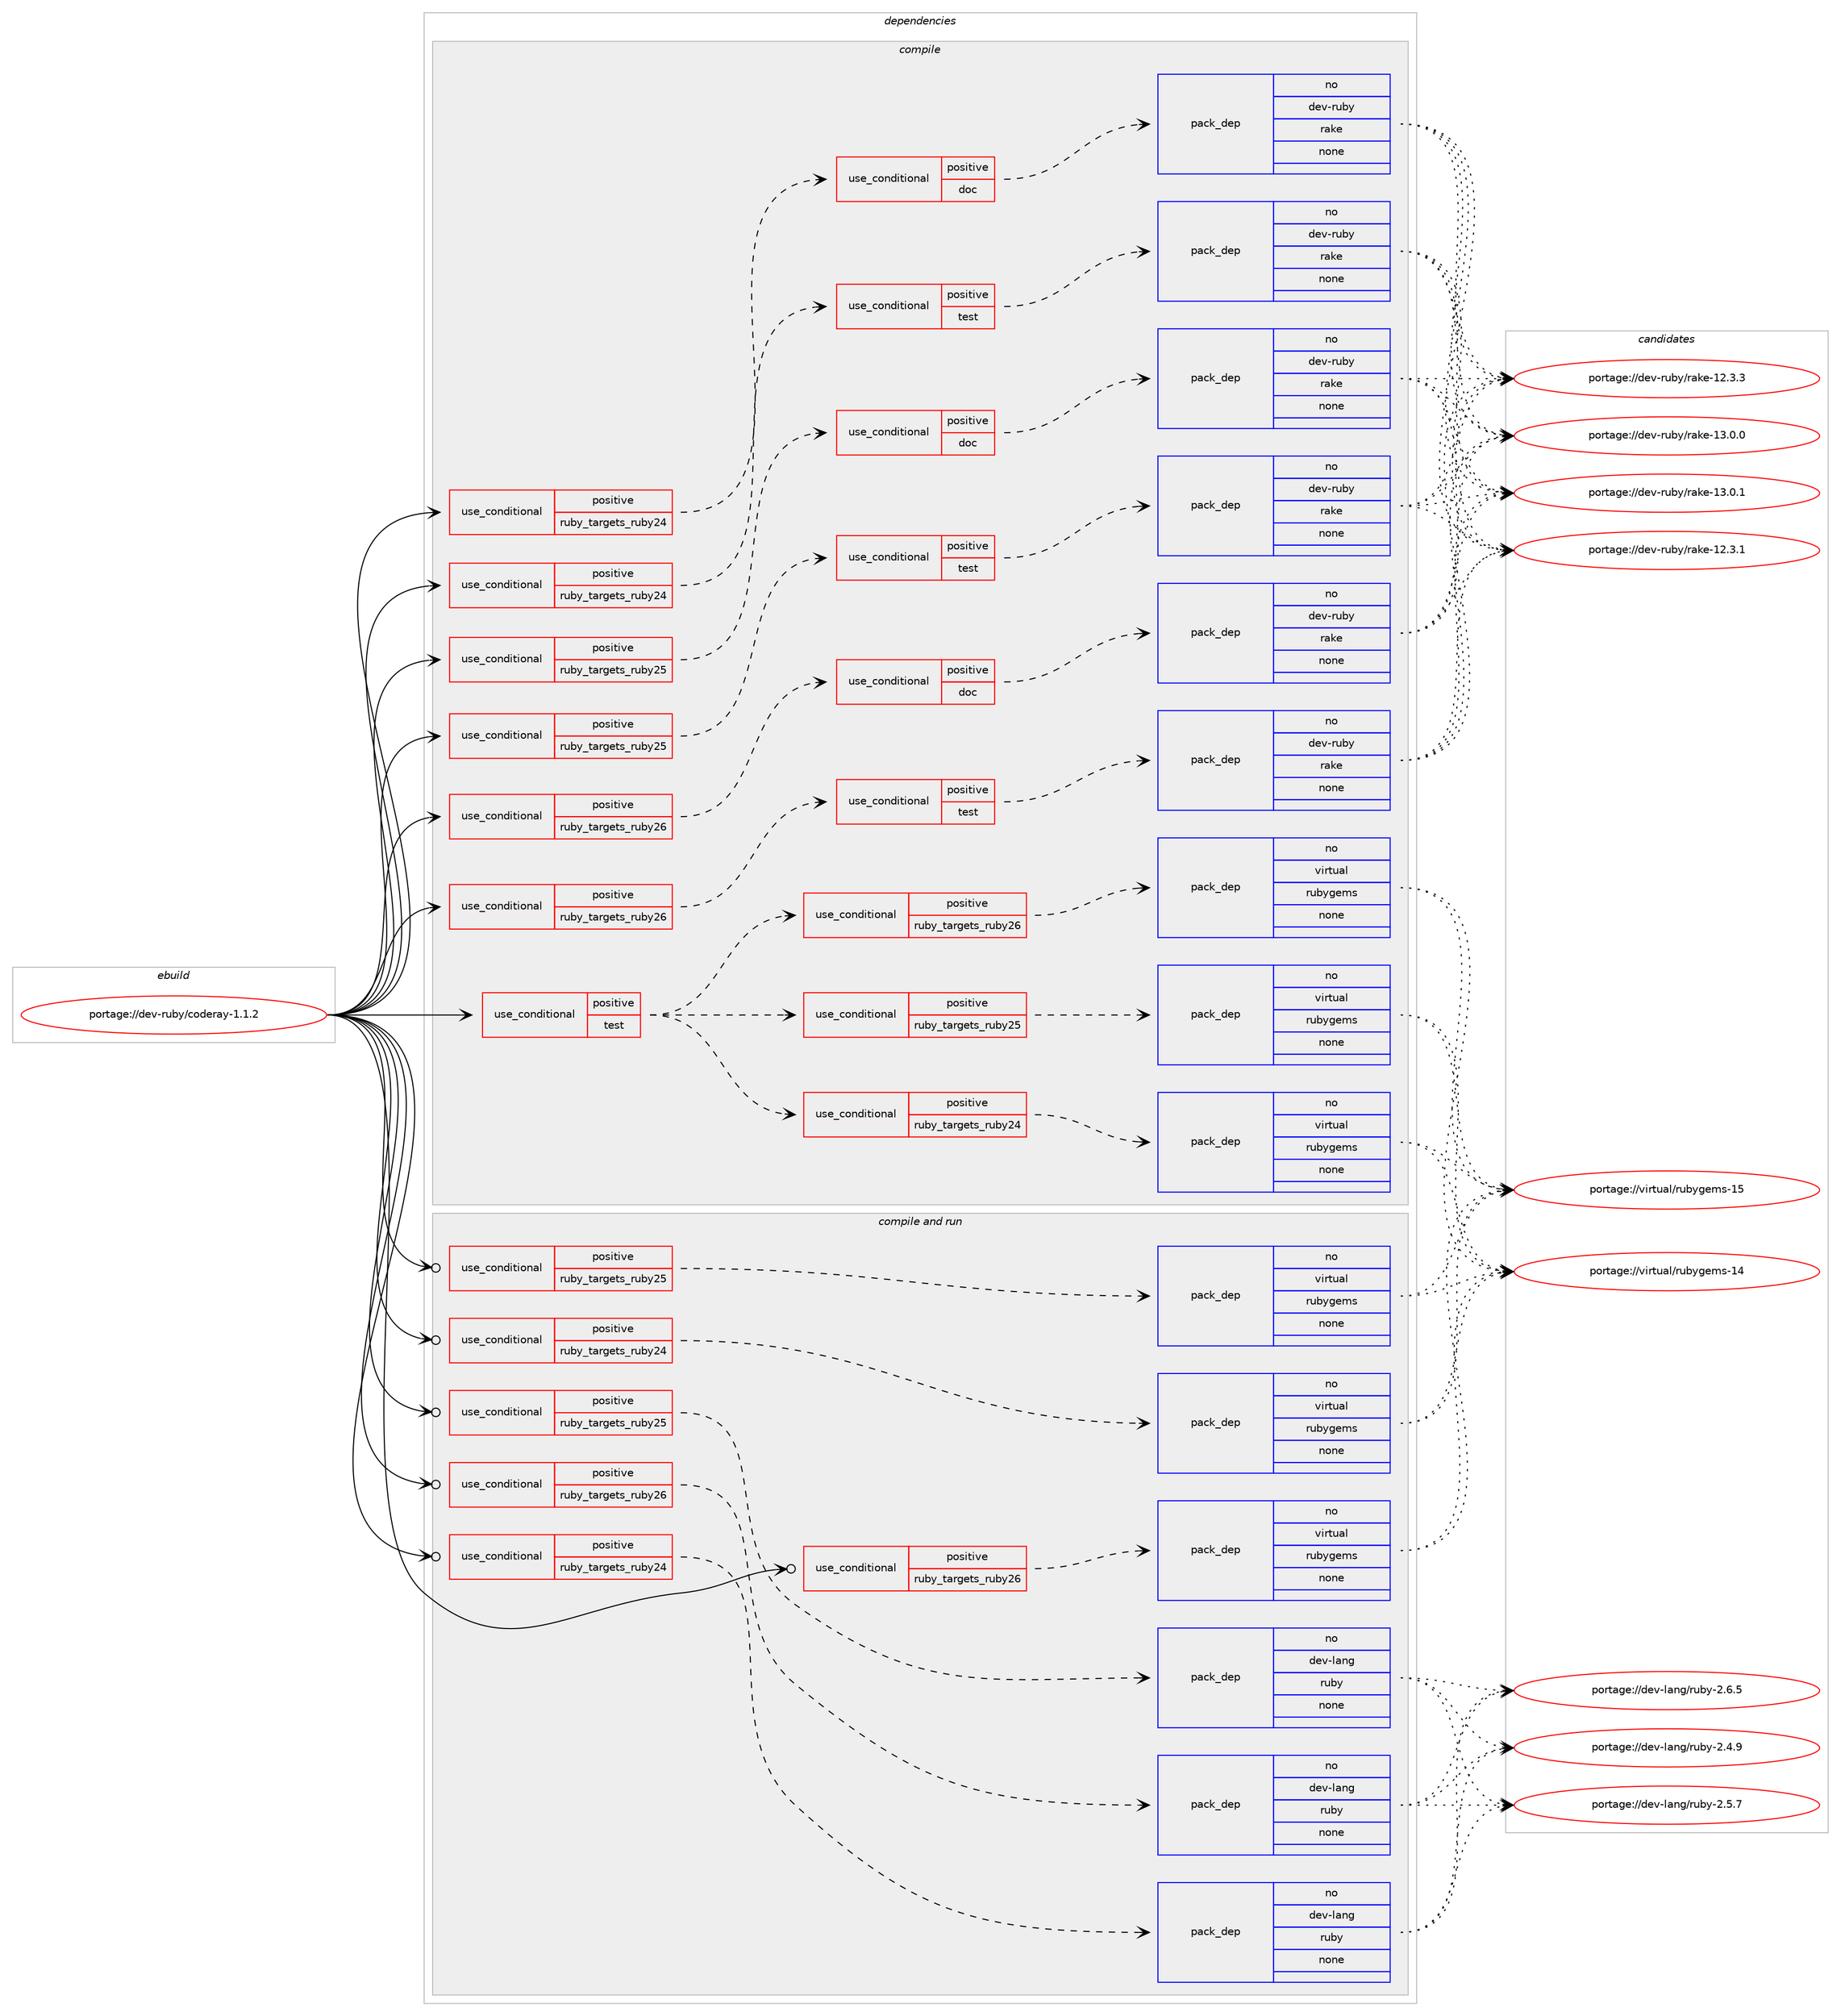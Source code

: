 digraph prolog {

# *************
# Graph options
# *************

newrank=true;
concentrate=true;
compound=true;
graph [rankdir=LR,fontname=Helvetica,fontsize=10,ranksep=1.5];#, ranksep=2.5, nodesep=0.2];
edge  [arrowhead=vee];
node  [fontname=Helvetica,fontsize=10];

# **********
# The ebuild
# **********

subgraph cluster_leftcol {
color=gray;
rank=same;
label=<<i>ebuild</i>>;
id [label="portage://dev-ruby/coderay-1.1.2", color=red, width=4, href="../dev-ruby/coderay-1.1.2.svg"];
}

# ****************
# The dependencies
# ****************

subgraph cluster_midcol {
color=gray;
label=<<i>dependencies</i>>;
subgraph cluster_compile {
fillcolor="#eeeeee";
style=filled;
label=<<i>compile</i>>;
subgraph cond49370 {
dependency215819 [label=<<TABLE BORDER="0" CELLBORDER="1" CELLSPACING="0" CELLPADDING="4"><TR><TD ROWSPAN="3" CELLPADDING="10">use_conditional</TD></TR><TR><TD>positive</TD></TR><TR><TD>ruby_targets_ruby24</TD></TR></TABLE>>, shape=none, color=red];
subgraph cond49371 {
dependency215820 [label=<<TABLE BORDER="0" CELLBORDER="1" CELLSPACING="0" CELLPADDING="4"><TR><TD ROWSPAN="3" CELLPADDING="10">use_conditional</TD></TR><TR><TD>positive</TD></TR><TR><TD>doc</TD></TR></TABLE>>, shape=none, color=red];
subgraph pack162968 {
dependency215821 [label=<<TABLE BORDER="0" CELLBORDER="1" CELLSPACING="0" CELLPADDING="4" WIDTH="220"><TR><TD ROWSPAN="6" CELLPADDING="30">pack_dep</TD></TR><TR><TD WIDTH="110">no</TD></TR><TR><TD>dev-ruby</TD></TR><TR><TD>rake</TD></TR><TR><TD>none</TD></TR><TR><TD></TD></TR></TABLE>>, shape=none, color=blue];
}
dependency215820:e -> dependency215821:w [weight=20,style="dashed",arrowhead="vee"];
}
dependency215819:e -> dependency215820:w [weight=20,style="dashed",arrowhead="vee"];
}
id:e -> dependency215819:w [weight=20,style="solid",arrowhead="vee"];
subgraph cond49372 {
dependency215822 [label=<<TABLE BORDER="0" CELLBORDER="1" CELLSPACING="0" CELLPADDING="4"><TR><TD ROWSPAN="3" CELLPADDING="10">use_conditional</TD></TR><TR><TD>positive</TD></TR><TR><TD>ruby_targets_ruby24</TD></TR></TABLE>>, shape=none, color=red];
subgraph cond49373 {
dependency215823 [label=<<TABLE BORDER="0" CELLBORDER="1" CELLSPACING="0" CELLPADDING="4"><TR><TD ROWSPAN="3" CELLPADDING="10">use_conditional</TD></TR><TR><TD>positive</TD></TR><TR><TD>test</TD></TR></TABLE>>, shape=none, color=red];
subgraph pack162969 {
dependency215824 [label=<<TABLE BORDER="0" CELLBORDER="1" CELLSPACING="0" CELLPADDING="4" WIDTH="220"><TR><TD ROWSPAN="6" CELLPADDING="30">pack_dep</TD></TR><TR><TD WIDTH="110">no</TD></TR><TR><TD>dev-ruby</TD></TR><TR><TD>rake</TD></TR><TR><TD>none</TD></TR><TR><TD></TD></TR></TABLE>>, shape=none, color=blue];
}
dependency215823:e -> dependency215824:w [weight=20,style="dashed",arrowhead="vee"];
}
dependency215822:e -> dependency215823:w [weight=20,style="dashed",arrowhead="vee"];
}
id:e -> dependency215822:w [weight=20,style="solid",arrowhead="vee"];
subgraph cond49374 {
dependency215825 [label=<<TABLE BORDER="0" CELLBORDER="1" CELLSPACING="0" CELLPADDING="4"><TR><TD ROWSPAN="3" CELLPADDING="10">use_conditional</TD></TR><TR><TD>positive</TD></TR><TR><TD>ruby_targets_ruby25</TD></TR></TABLE>>, shape=none, color=red];
subgraph cond49375 {
dependency215826 [label=<<TABLE BORDER="0" CELLBORDER="1" CELLSPACING="0" CELLPADDING="4"><TR><TD ROWSPAN="3" CELLPADDING="10">use_conditional</TD></TR><TR><TD>positive</TD></TR><TR><TD>doc</TD></TR></TABLE>>, shape=none, color=red];
subgraph pack162970 {
dependency215827 [label=<<TABLE BORDER="0" CELLBORDER="1" CELLSPACING="0" CELLPADDING="4" WIDTH="220"><TR><TD ROWSPAN="6" CELLPADDING="30">pack_dep</TD></TR><TR><TD WIDTH="110">no</TD></TR><TR><TD>dev-ruby</TD></TR><TR><TD>rake</TD></TR><TR><TD>none</TD></TR><TR><TD></TD></TR></TABLE>>, shape=none, color=blue];
}
dependency215826:e -> dependency215827:w [weight=20,style="dashed",arrowhead="vee"];
}
dependency215825:e -> dependency215826:w [weight=20,style="dashed",arrowhead="vee"];
}
id:e -> dependency215825:w [weight=20,style="solid",arrowhead="vee"];
subgraph cond49376 {
dependency215828 [label=<<TABLE BORDER="0" CELLBORDER="1" CELLSPACING="0" CELLPADDING="4"><TR><TD ROWSPAN="3" CELLPADDING="10">use_conditional</TD></TR><TR><TD>positive</TD></TR><TR><TD>ruby_targets_ruby25</TD></TR></TABLE>>, shape=none, color=red];
subgraph cond49377 {
dependency215829 [label=<<TABLE BORDER="0" CELLBORDER="1" CELLSPACING="0" CELLPADDING="4"><TR><TD ROWSPAN="3" CELLPADDING="10">use_conditional</TD></TR><TR><TD>positive</TD></TR><TR><TD>test</TD></TR></TABLE>>, shape=none, color=red];
subgraph pack162971 {
dependency215830 [label=<<TABLE BORDER="0" CELLBORDER="1" CELLSPACING="0" CELLPADDING="4" WIDTH="220"><TR><TD ROWSPAN="6" CELLPADDING="30">pack_dep</TD></TR><TR><TD WIDTH="110">no</TD></TR><TR><TD>dev-ruby</TD></TR><TR><TD>rake</TD></TR><TR><TD>none</TD></TR><TR><TD></TD></TR></TABLE>>, shape=none, color=blue];
}
dependency215829:e -> dependency215830:w [weight=20,style="dashed",arrowhead="vee"];
}
dependency215828:e -> dependency215829:w [weight=20,style="dashed",arrowhead="vee"];
}
id:e -> dependency215828:w [weight=20,style="solid",arrowhead="vee"];
subgraph cond49378 {
dependency215831 [label=<<TABLE BORDER="0" CELLBORDER="1" CELLSPACING="0" CELLPADDING="4"><TR><TD ROWSPAN="3" CELLPADDING="10">use_conditional</TD></TR><TR><TD>positive</TD></TR><TR><TD>ruby_targets_ruby26</TD></TR></TABLE>>, shape=none, color=red];
subgraph cond49379 {
dependency215832 [label=<<TABLE BORDER="0" CELLBORDER="1" CELLSPACING="0" CELLPADDING="4"><TR><TD ROWSPAN="3" CELLPADDING="10">use_conditional</TD></TR><TR><TD>positive</TD></TR><TR><TD>doc</TD></TR></TABLE>>, shape=none, color=red];
subgraph pack162972 {
dependency215833 [label=<<TABLE BORDER="0" CELLBORDER="1" CELLSPACING="0" CELLPADDING="4" WIDTH="220"><TR><TD ROWSPAN="6" CELLPADDING="30">pack_dep</TD></TR><TR><TD WIDTH="110">no</TD></TR><TR><TD>dev-ruby</TD></TR><TR><TD>rake</TD></TR><TR><TD>none</TD></TR><TR><TD></TD></TR></TABLE>>, shape=none, color=blue];
}
dependency215832:e -> dependency215833:w [weight=20,style="dashed",arrowhead="vee"];
}
dependency215831:e -> dependency215832:w [weight=20,style="dashed",arrowhead="vee"];
}
id:e -> dependency215831:w [weight=20,style="solid",arrowhead="vee"];
subgraph cond49380 {
dependency215834 [label=<<TABLE BORDER="0" CELLBORDER="1" CELLSPACING="0" CELLPADDING="4"><TR><TD ROWSPAN="3" CELLPADDING="10">use_conditional</TD></TR><TR><TD>positive</TD></TR><TR><TD>ruby_targets_ruby26</TD></TR></TABLE>>, shape=none, color=red];
subgraph cond49381 {
dependency215835 [label=<<TABLE BORDER="0" CELLBORDER="1" CELLSPACING="0" CELLPADDING="4"><TR><TD ROWSPAN="3" CELLPADDING="10">use_conditional</TD></TR><TR><TD>positive</TD></TR><TR><TD>test</TD></TR></TABLE>>, shape=none, color=red];
subgraph pack162973 {
dependency215836 [label=<<TABLE BORDER="0" CELLBORDER="1" CELLSPACING="0" CELLPADDING="4" WIDTH="220"><TR><TD ROWSPAN="6" CELLPADDING="30">pack_dep</TD></TR><TR><TD WIDTH="110">no</TD></TR><TR><TD>dev-ruby</TD></TR><TR><TD>rake</TD></TR><TR><TD>none</TD></TR><TR><TD></TD></TR></TABLE>>, shape=none, color=blue];
}
dependency215835:e -> dependency215836:w [weight=20,style="dashed",arrowhead="vee"];
}
dependency215834:e -> dependency215835:w [weight=20,style="dashed",arrowhead="vee"];
}
id:e -> dependency215834:w [weight=20,style="solid",arrowhead="vee"];
subgraph cond49382 {
dependency215837 [label=<<TABLE BORDER="0" CELLBORDER="1" CELLSPACING="0" CELLPADDING="4"><TR><TD ROWSPAN="3" CELLPADDING="10">use_conditional</TD></TR><TR><TD>positive</TD></TR><TR><TD>test</TD></TR></TABLE>>, shape=none, color=red];
subgraph cond49383 {
dependency215838 [label=<<TABLE BORDER="0" CELLBORDER="1" CELLSPACING="0" CELLPADDING="4"><TR><TD ROWSPAN="3" CELLPADDING="10">use_conditional</TD></TR><TR><TD>positive</TD></TR><TR><TD>ruby_targets_ruby24</TD></TR></TABLE>>, shape=none, color=red];
subgraph pack162974 {
dependency215839 [label=<<TABLE BORDER="0" CELLBORDER="1" CELLSPACING="0" CELLPADDING="4" WIDTH="220"><TR><TD ROWSPAN="6" CELLPADDING="30">pack_dep</TD></TR><TR><TD WIDTH="110">no</TD></TR><TR><TD>virtual</TD></TR><TR><TD>rubygems</TD></TR><TR><TD>none</TD></TR><TR><TD></TD></TR></TABLE>>, shape=none, color=blue];
}
dependency215838:e -> dependency215839:w [weight=20,style="dashed",arrowhead="vee"];
}
dependency215837:e -> dependency215838:w [weight=20,style="dashed",arrowhead="vee"];
subgraph cond49384 {
dependency215840 [label=<<TABLE BORDER="0" CELLBORDER="1" CELLSPACING="0" CELLPADDING="4"><TR><TD ROWSPAN="3" CELLPADDING="10">use_conditional</TD></TR><TR><TD>positive</TD></TR><TR><TD>ruby_targets_ruby25</TD></TR></TABLE>>, shape=none, color=red];
subgraph pack162975 {
dependency215841 [label=<<TABLE BORDER="0" CELLBORDER="1" CELLSPACING="0" CELLPADDING="4" WIDTH="220"><TR><TD ROWSPAN="6" CELLPADDING="30">pack_dep</TD></TR><TR><TD WIDTH="110">no</TD></TR><TR><TD>virtual</TD></TR><TR><TD>rubygems</TD></TR><TR><TD>none</TD></TR><TR><TD></TD></TR></TABLE>>, shape=none, color=blue];
}
dependency215840:e -> dependency215841:w [weight=20,style="dashed",arrowhead="vee"];
}
dependency215837:e -> dependency215840:w [weight=20,style="dashed",arrowhead="vee"];
subgraph cond49385 {
dependency215842 [label=<<TABLE BORDER="0" CELLBORDER="1" CELLSPACING="0" CELLPADDING="4"><TR><TD ROWSPAN="3" CELLPADDING="10">use_conditional</TD></TR><TR><TD>positive</TD></TR><TR><TD>ruby_targets_ruby26</TD></TR></TABLE>>, shape=none, color=red];
subgraph pack162976 {
dependency215843 [label=<<TABLE BORDER="0" CELLBORDER="1" CELLSPACING="0" CELLPADDING="4" WIDTH="220"><TR><TD ROWSPAN="6" CELLPADDING="30">pack_dep</TD></TR><TR><TD WIDTH="110">no</TD></TR><TR><TD>virtual</TD></TR><TR><TD>rubygems</TD></TR><TR><TD>none</TD></TR><TR><TD></TD></TR></TABLE>>, shape=none, color=blue];
}
dependency215842:e -> dependency215843:w [weight=20,style="dashed",arrowhead="vee"];
}
dependency215837:e -> dependency215842:w [weight=20,style="dashed",arrowhead="vee"];
}
id:e -> dependency215837:w [weight=20,style="solid",arrowhead="vee"];
}
subgraph cluster_compileandrun {
fillcolor="#eeeeee";
style=filled;
label=<<i>compile and run</i>>;
subgraph cond49386 {
dependency215844 [label=<<TABLE BORDER="0" CELLBORDER="1" CELLSPACING="0" CELLPADDING="4"><TR><TD ROWSPAN="3" CELLPADDING="10">use_conditional</TD></TR><TR><TD>positive</TD></TR><TR><TD>ruby_targets_ruby24</TD></TR></TABLE>>, shape=none, color=red];
subgraph pack162977 {
dependency215845 [label=<<TABLE BORDER="0" CELLBORDER="1" CELLSPACING="0" CELLPADDING="4" WIDTH="220"><TR><TD ROWSPAN="6" CELLPADDING="30">pack_dep</TD></TR><TR><TD WIDTH="110">no</TD></TR><TR><TD>dev-lang</TD></TR><TR><TD>ruby</TD></TR><TR><TD>none</TD></TR><TR><TD></TD></TR></TABLE>>, shape=none, color=blue];
}
dependency215844:e -> dependency215845:w [weight=20,style="dashed",arrowhead="vee"];
}
id:e -> dependency215844:w [weight=20,style="solid",arrowhead="odotvee"];
subgraph cond49387 {
dependency215846 [label=<<TABLE BORDER="0" CELLBORDER="1" CELLSPACING="0" CELLPADDING="4"><TR><TD ROWSPAN="3" CELLPADDING="10">use_conditional</TD></TR><TR><TD>positive</TD></TR><TR><TD>ruby_targets_ruby24</TD></TR></TABLE>>, shape=none, color=red];
subgraph pack162978 {
dependency215847 [label=<<TABLE BORDER="0" CELLBORDER="1" CELLSPACING="0" CELLPADDING="4" WIDTH="220"><TR><TD ROWSPAN="6" CELLPADDING="30">pack_dep</TD></TR><TR><TD WIDTH="110">no</TD></TR><TR><TD>virtual</TD></TR><TR><TD>rubygems</TD></TR><TR><TD>none</TD></TR><TR><TD></TD></TR></TABLE>>, shape=none, color=blue];
}
dependency215846:e -> dependency215847:w [weight=20,style="dashed",arrowhead="vee"];
}
id:e -> dependency215846:w [weight=20,style="solid",arrowhead="odotvee"];
subgraph cond49388 {
dependency215848 [label=<<TABLE BORDER="0" CELLBORDER="1" CELLSPACING="0" CELLPADDING="4"><TR><TD ROWSPAN="3" CELLPADDING="10">use_conditional</TD></TR><TR><TD>positive</TD></TR><TR><TD>ruby_targets_ruby25</TD></TR></TABLE>>, shape=none, color=red];
subgraph pack162979 {
dependency215849 [label=<<TABLE BORDER="0" CELLBORDER="1" CELLSPACING="0" CELLPADDING="4" WIDTH="220"><TR><TD ROWSPAN="6" CELLPADDING="30">pack_dep</TD></TR><TR><TD WIDTH="110">no</TD></TR><TR><TD>dev-lang</TD></TR><TR><TD>ruby</TD></TR><TR><TD>none</TD></TR><TR><TD></TD></TR></TABLE>>, shape=none, color=blue];
}
dependency215848:e -> dependency215849:w [weight=20,style="dashed",arrowhead="vee"];
}
id:e -> dependency215848:w [weight=20,style="solid",arrowhead="odotvee"];
subgraph cond49389 {
dependency215850 [label=<<TABLE BORDER="0" CELLBORDER="1" CELLSPACING="0" CELLPADDING="4"><TR><TD ROWSPAN="3" CELLPADDING="10">use_conditional</TD></TR><TR><TD>positive</TD></TR><TR><TD>ruby_targets_ruby25</TD></TR></TABLE>>, shape=none, color=red];
subgraph pack162980 {
dependency215851 [label=<<TABLE BORDER="0" CELLBORDER="1" CELLSPACING="0" CELLPADDING="4" WIDTH="220"><TR><TD ROWSPAN="6" CELLPADDING="30">pack_dep</TD></TR><TR><TD WIDTH="110">no</TD></TR><TR><TD>virtual</TD></TR><TR><TD>rubygems</TD></TR><TR><TD>none</TD></TR><TR><TD></TD></TR></TABLE>>, shape=none, color=blue];
}
dependency215850:e -> dependency215851:w [weight=20,style="dashed",arrowhead="vee"];
}
id:e -> dependency215850:w [weight=20,style="solid",arrowhead="odotvee"];
subgraph cond49390 {
dependency215852 [label=<<TABLE BORDER="0" CELLBORDER="1" CELLSPACING="0" CELLPADDING="4"><TR><TD ROWSPAN="3" CELLPADDING="10">use_conditional</TD></TR><TR><TD>positive</TD></TR><TR><TD>ruby_targets_ruby26</TD></TR></TABLE>>, shape=none, color=red];
subgraph pack162981 {
dependency215853 [label=<<TABLE BORDER="0" CELLBORDER="1" CELLSPACING="0" CELLPADDING="4" WIDTH="220"><TR><TD ROWSPAN="6" CELLPADDING="30">pack_dep</TD></TR><TR><TD WIDTH="110">no</TD></TR><TR><TD>dev-lang</TD></TR><TR><TD>ruby</TD></TR><TR><TD>none</TD></TR><TR><TD></TD></TR></TABLE>>, shape=none, color=blue];
}
dependency215852:e -> dependency215853:w [weight=20,style="dashed",arrowhead="vee"];
}
id:e -> dependency215852:w [weight=20,style="solid",arrowhead="odotvee"];
subgraph cond49391 {
dependency215854 [label=<<TABLE BORDER="0" CELLBORDER="1" CELLSPACING="0" CELLPADDING="4"><TR><TD ROWSPAN="3" CELLPADDING="10">use_conditional</TD></TR><TR><TD>positive</TD></TR><TR><TD>ruby_targets_ruby26</TD></TR></TABLE>>, shape=none, color=red];
subgraph pack162982 {
dependency215855 [label=<<TABLE BORDER="0" CELLBORDER="1" CELLSPACING="0" CELLPADDING="4" WIDTH="220"><TR><TD ROWSPAN="6" CELLPADDING="30">pack_dep</TD></TR><TR><TD WIDTH="110">no</TD></TR><TR><TD>virtual</TD></TR><TR><TD>rubygems</TD></TR><TR><TD>none</TD></TR><TR><TD></TD></TR></TABLE>>, shape=none, color=blue];
}
dependency215854:e -> dependency215855:w [weight=20,style="dashed",arrowhead="vee"];
}
id:e -> dependency215854:w [weight=20,style="solid",arrowhead="odotvee"];
}
subgraph cluster_run {
fillcolor="#eeeeee";
style=filled;
label=<<i>run</i>>;
}
}

# **************
# The candidates
# **************

subgraph cluster_choices {
rank=same;
color=gray;
label=<<i>candidates</i>>;

subgraph choice162968 {
color=black;
nodesep=1;
choiceportage1001011184511411798121471149710710145495046514649 [label="portage://dev-ruby/rake-12.3.1", color=red, width=4,href="../dev-ruby/rake-12.3.1.svg"];
choiceportage1001011184511411798121471149710710145495046514651 [label="portage://dev-ruby/rake-12.3.3", color=red, width=4,href="../dev-ruby/rake-12.3.3.svg"];
choiceportage1001011184511411798121471149710710145495146484648 [label="portage://dev-ruby/rake-13.0.0", color=red, width=4,href="../dev-ruby/rake-13.0.0.svg"];
choiceportage1001011184511411798121471149710710145495146484649 [label="portage://dev-ruby/rake-13.0.1", color=red, width=4,href="../dev-ruby/rake-13.0.1.svg"];
dependency215821:e -> choiceportage1001011184511411798121471149710710145495046514649:w [style=dotted,weight="100"];
dependency215821:e -> choiceportage1001011184511411798121471149710710145495046514651:w [style=dotted,weight="100"];
dependency215821:e -> choiceportage1001011184511411798121471149710710145495146484648:w [style=dotted,weight="100"];
dependency215821:e -> choiceportage1001011184511411798121471149710710145495146484649:w [style=dotted,weight="100"];
}
subgraph choice162969 {
color=black;
nodesep=1;
choiceportage1001011184511411798121471149710710145495046514649 [label="portage://dev-ruby/rake-12.3.1", color=red, width=4,href="../dev-ruby/rake-12.3.1.svg"];
choiceportage1001011184511411798121471149710710145495046514651 [label="portage://dev-ruby/rake-12.3.3", color=red, width=4,href="../dev-ruby/rake-12.3.3.svg"];
choiceportage1001011184511411798121471149710710145495146484648 [label="portage://dev-ruby/rake-13.0.0", color=red, width=4,href="../dev-ruby/rake-13.0.0.svg"];
choiceportage1001011184511411798121471149710710145495146484649 [label="portage://dev-ruby/rake-13.0.1", color=red, width=4,href="../dev-ruby/rake-13.0.1.svg"];
dependency215824:e -> choiceportage1001011184511411798121471149710710145495046514649:w [style=dotted,weight="100"];
dependency215824:e -> choiceportage1001011184511411798121471149710710145495046514651:w [style=dotted,weight="100"];
dependency215824:e -> choiceportage1001011184511411798121471149710710145495146484648:w [style=dotted,weight="100"];
dependency215824:e -> choiceportage1001011184511411798121471149710710145495146484649:w [style=dotted,weight="100"];
}
subgraph choice162970 {
color=black;
nodesep=1;
choiceportage1001011184511411798121471149710710145495046514649 [label="portage://dev-ruby/rake-12.3.1", color=red, width=4,href="../dev-ruby/rake-12.3.1.svg"];
choiceportage1001011184511411798121471149710710145495046514651 [label="portage://dev-ruby/rake-12.3.3", color=red, width=4,href="../dev-ruby/rake-12.3.3.svg"];
choiceportage1001011184511411798121471149710710145495146484648 [label="portage://dev-ruby/rake-13.0.0", color=red, width=4,href="../dev-ruby/rake-13.0.0.svg"];
choiceportage1001011184511411798121471149710710145495146484649 [label="portage://dev-ruby/rake-13.0.1", color=red, width=4,href="../dev-ruby/rake-13.0.1.svg"];
dependency215827:e -> choiceportage1001011184511411798121471149710710145495046514649:w [style=dotted,weight="100"];
dependency215827:e -> choiceportage1001011184511411798121471149710710145495046514651:w [style=dotted,weight="100"];
dependency215827:e -> choiceportage1001011184511411798121471149710710145495146484648:w [style=dotted,weight="100"];
dependency215827:e -> choiceportage1001011184511411798121471149710710145495146484649:w [style=dotted,weight="100"];
}
subgraph choice162971 {
color=black;
nodesep=1;
choiceportage1001011184511411798121471149710710145495046514649 [label="portage://dev-ruby/rake-12.3.1", color=red, width=4,href="../dev-ruby/rake-12.3.1.svg"];
choiceportage1001011184511411798121471149710710145495046514651 [label="portage://dev-ruby/rake-12.3.3", color=red, width=4,href="../dev-ruby/rake-12.3.3.svg"];
choiceportage1001011184511411798121471149710710145495146484648 [label="portage://dev-ruby/rake-13.0.0", color=red, width=4,href="../dev-ruby/rake-13.0.0.svg"];
choiceportage1001011184511411798121471149710710145495146484649 [label="portage://dev-ruby/rake-13.0.1", color=red, width=4,href="../dev-ruby/rake-13.0.1.svg"];
dependency215830:e -> choiceportage1001011184511411798121471149710710145495046514649:w [style=dotted,weight="100"];
dependency215830:e -> choiceportage1001011184511411798121471149710710145495046514651:w [style=dotted,weight="100"];
dependency215830:e -> choiceportage1001011184511411798121471149710710145495146484648:w [style=dotted,weight="100"];
dependency215830:e -> choiceportage1001011184511411798121471149710710145495146484649:w [style=dotted,weight="100"];
}
subgraph choice162972 {
color=black;
nodesep=1;
choiceportage1001011184511411798121471149710710145495046514649 [label="portage://dev-ruby/rake-12.3.1", color=red, width=4,href="../dev-ruby/rake-12.3.1.svg"];
choiceportage1001011184511411798121471149710710145495046514651 [label="portage://dev-ruby/rake-12.3.3", color=red, width=4,href="../dev-ruby/rake-12.3.3.svg"];
choiceportage1001011184511411798121471149710710145495146484648 [label="portage://dev-ruby/rake-13.0.0", color=red, width=4,href="../dev-ruby/rake-13.0.0.svg"];
choiceportage1001011184511411798121471149710710145495146484649 [label="portage://dev-ruby/rake-13.0.1", color=red, width=4,href="../dev-ruby/rake-13.0.1.svg"];
dependency215833:e -> choiceportage1001011184511411798121471149710710145495046514649:w [style=dotted,weight="100"];
dependency215833:e -> choiceportage1001011184511411798121471149710710145495046514651:w [style=dotted,weight="100"];
dependency215833:e -> choiceportage1001011184511411798121471149710710145495146484648:w [style=dotted,weight="100"];
dependency215833:e -> choiceportage1001011184511411798121471149710710145495146484649:w [style=dotted,weight="100"];
}
subgraph choice162973 {
color=black;
nodesep=1;
choiceportage1001011184511411798121471149710710145495046514649 [label="portage://dev-ruby/rake-12.3.1", color=red, width=4,href="../dev-ruby/rake-12.3.1.svg"];
choiceportage1001011184511411798121471149710710145495046514651 [label="portage://dev-ruby/rake-12.3.3", color=red, width=4,href="../dev-ruby/rake-12.3.3.svg"];
choiceportage1001011184511411798121471149710710145495146484648 [label="portage://dev-ruby/rake-13.0.0", color=red, width=4,href="../dev-ruby/rake-13.0.0.svg"];
choiceportage1001011184511411798121471149710710145495146484649 [label="portage://dev-ruby/rake-13.0.1", color=red, width=4,href="../dev-ruby/rake-13.0.1.svg"];
dependency215836:e -> choiceportage1001011184511411798121471149710710145495046514649:w [style=dotted,weight="100"];
dependency215836:e -> choiceportage1001011184511411798121471149710710145495046514651:w [style=dotted,weight="100"];
dependency215836:e -> choiceportage1001011184511411798121471149710710145495146484648:w [style=dotted,weight="100"];
dependency215836:e -> choiceportage1001011184511411798121471149710710145495146484649:w [style=dotted,weight="100"];
}
subgraph choice162974 {
color=black;
nodesep=1;
choiceportage118105114116117971084711411798121103101109115454952 [label="portage://virtual/rubygems-14", color=red, width=4,href="../virtual/rubygems-14.svg"];
choiceportage118105114116117971084711411798121103101109115454953 [label="portage://virtual/rubygems-15", color=red, width=4,href="../virtual/rubygems-15.svg"];
dependency215839:e -> choiceportage118105114116117971084711411798121103101109115454952:w [style=dotted,weight="100"];
dependency215839:e -> choiceportage118105114116117971084711411798121103101109115454953:w [style=dotted,weight="100"];
}
subgraph choice162975 {
color=black;
nodesep=1;
choiceportage118105114116117971084711411798121103101109115454952 [label="portage://virtual/rubygems-14", color=red, width=4,href="../virtual/rubygems-14.svg"];
choiceportage118105114116117971084711411798121103101109115454953 [label="portage://virtual/rubygems-15", color=red, width=4,href="../virtual/rubygems-15.svg"];
dependency215841:e -> choiceportage118105114116117971084711411798121103101109115454952:w [style=dotted,weight="100"];
dependency215841:e -> choiceportage118105114116117971084711411798121103101109115454953:w [style=dotted,weight="100"];
}
subgraph choice162976 {
color=black;
nodesep=1;
choiceportage118105114116117971084711411798121103101109115454952 [label="portage://virtual/rubygems-14", color=red, width=4,href="../virtual/rubygems-14.svg"];
choiceportage118105114116117971084711411798121103101109115454953 [label="portage://virtual/rubygems-15", color=red, width=4,href="../virtual/rubygems-15.svg"];
dependency215843:e -> choiceportage118105114116117971084711411798121103101109115454952:w [style=dotted,weight="100"];
dependency215843:e -> choiceportage118105114116117971084711411798121103101109115454953:w [style=dotted,weight="100"];
}
subgraph choice162977 {
color=black;
nodesep=1;
choiceportage10010111845108971101034711411798121455046524657 [label="portage://dev-lang/ruby-2.4.9", color=red, width=4,href="../dev-lang/ruby-2.4.9.svg"];
choiceportage10010111845108971101034711411798121455046534655 [label="portage://dev-lang/ruby-2.5.7", color=red, width=4,href="../dev-lang/ruby-2.5.7.svg"];
choiceportage10010111845108971101034711411798121455046544653 [label="portage://dev-lang/ruby-2.6.5", color=red, width=4,href="../dev-lang/ruby-2.6.5.svg"];
dependency215845:e -> choiceportage10010111845108971101034711411798121455046524657:w [style=dotted,weight="100"];
dependency215845:e -> choiceportage10010111845108971101034711411798121455046534655:w [style=dotted,weight="100"];
dependency215845:e -> choiceportage10010111845108971101034711411798121455046544653:w [style=dotted,weight="100"];
}
subgraph choice162978 {
color=black;
nodesep=1;
choiceportage118105114116117971084711411798121103101109115454952 [label="portage://virtual/rubygems-14", color=red, width=4,href="../virtual/rubygems-14.svg"];
choiceportage118105114116117971084711411798121103101109115454953 [label="portage://virtual/rubygems-15", color=red, width=4,href="../virtual/rubygems-15.svg"];
dependency215847:e -> choiceportage118105114116117971084711411798121103101109115454952:w [style=dotted,weight="100"];
dependency215847:e -> choiceportage118105114116117971084711411798121103101109115454953:w [style=dotted,weight="100"];
}
subgraph choice162979 {
color=black;
nodesep=1;
choiceportage10010111845108971101034711411798121455046524657 [label="portage://dev-lang/ruby-2.4.9", color=red, width=4,href="../dev-lang/ruby-2.4.9.svg"];
choiceportage10010111845108971101034711411798121455046534655 [label="portage://dev-lang/ruby-2.5.7", color=red, width=4,href="../dev-lang/ruby-2.5.7.svg"];
choiceportage10010111845108971101034711411798121455046544653 [label="portage://dev-lang/ruby-2.6.5", color=red, width=4,href="../dev-lang/ruby-2.6.5.svg"];
dependency215849:e -> choiceportage10010111845108971101034711411798121455046524657:w [style=dotted,weight="100"];
dependency215849:e -> choiceportage10010111845108971101034711411798121455046534655:w [style=dotted,weight="100"];
dependency215849:e -> choiceportage10010111845108971101034711411798121455046544653:w [style=dotted,weight="100"];
}
subgraph choice162980 {
color=black;
nodesep=1;
choiceportage118105114116117971084711411798121103101109115454952 [label="portage://virtual/rubygems-14", color=red, width=4,href="../virtual/rubygems-14.svg"];
choiceportage118105114116117971084711411798121103101109115454953 [label="portage://virtual/rubygems-15", color=red, width=4,href="../virtual/rubygems-15.svg"];
dependency215851:e -> choiceportage118105114116117971084711411798121103101109115454952:w [style=dotted,weight="100"];
dependency215851:e -> choiceportage118105114116117971084711411798121103101109115454953:w [style=dotted,weight="100"];
}
subgraph choice162981 {
color=black;
nodesep=1;
choiceportage10010111845108971101034711411798121455046524657 [label="portage://dev-lang/ruby-2.4.9", color=red, width=4,href="../dev-lang/ruby-2.4.9.svg"];
choiceportage10010111845108971101034711411798121455046534655 [label="portage://dev-lang/ruby-2.5.7", color=red, width=4,href="../dev-lang/ruby-2.5.7.svg"];
choiceportage10010111845108971101034711411798121455046544653 [label="portage://dev-lang/ruby-2.6.5", color=red, width=4,href="../dev-lang/ruby-2.6.5.svg"];
dependency215853:e -> choiceportage10010111845108971101034711411798121455046524657:w [style=dotted,weight="100"];
dependency215853:e -> choiceportage10010111845108971101034711411798121455046534655:w [style=dotted,weight="100"];
dependency215853:e -> choiceportage10010111845108971101034711411798121455046544653:w [style=dotted,weight="100"];
}
subgraph choice162982 {
color=black;
nodesep=1;
choiceportage118105114116117971084711411798121103101109115454952 [label="portage://virtual/rubygems-14", color=red, width=4,href="../virtual/rubygems-14.svg"];
choiceportage118105114116117971084711411798121103101109115454953 [label="portage://virtual/rubygems-15", color=red, width=4,href="../virtual/rubygems-15.svg"];
dependency215855:e -> choiceportage118105114116117971084711411798121103101109115454952:w [style=dotted,weight="100"];
dependency215855:e -> choiceportage118105114116117971084711411798121103101109115454953:w [style=dotted,weight="100"];
}
}

}
